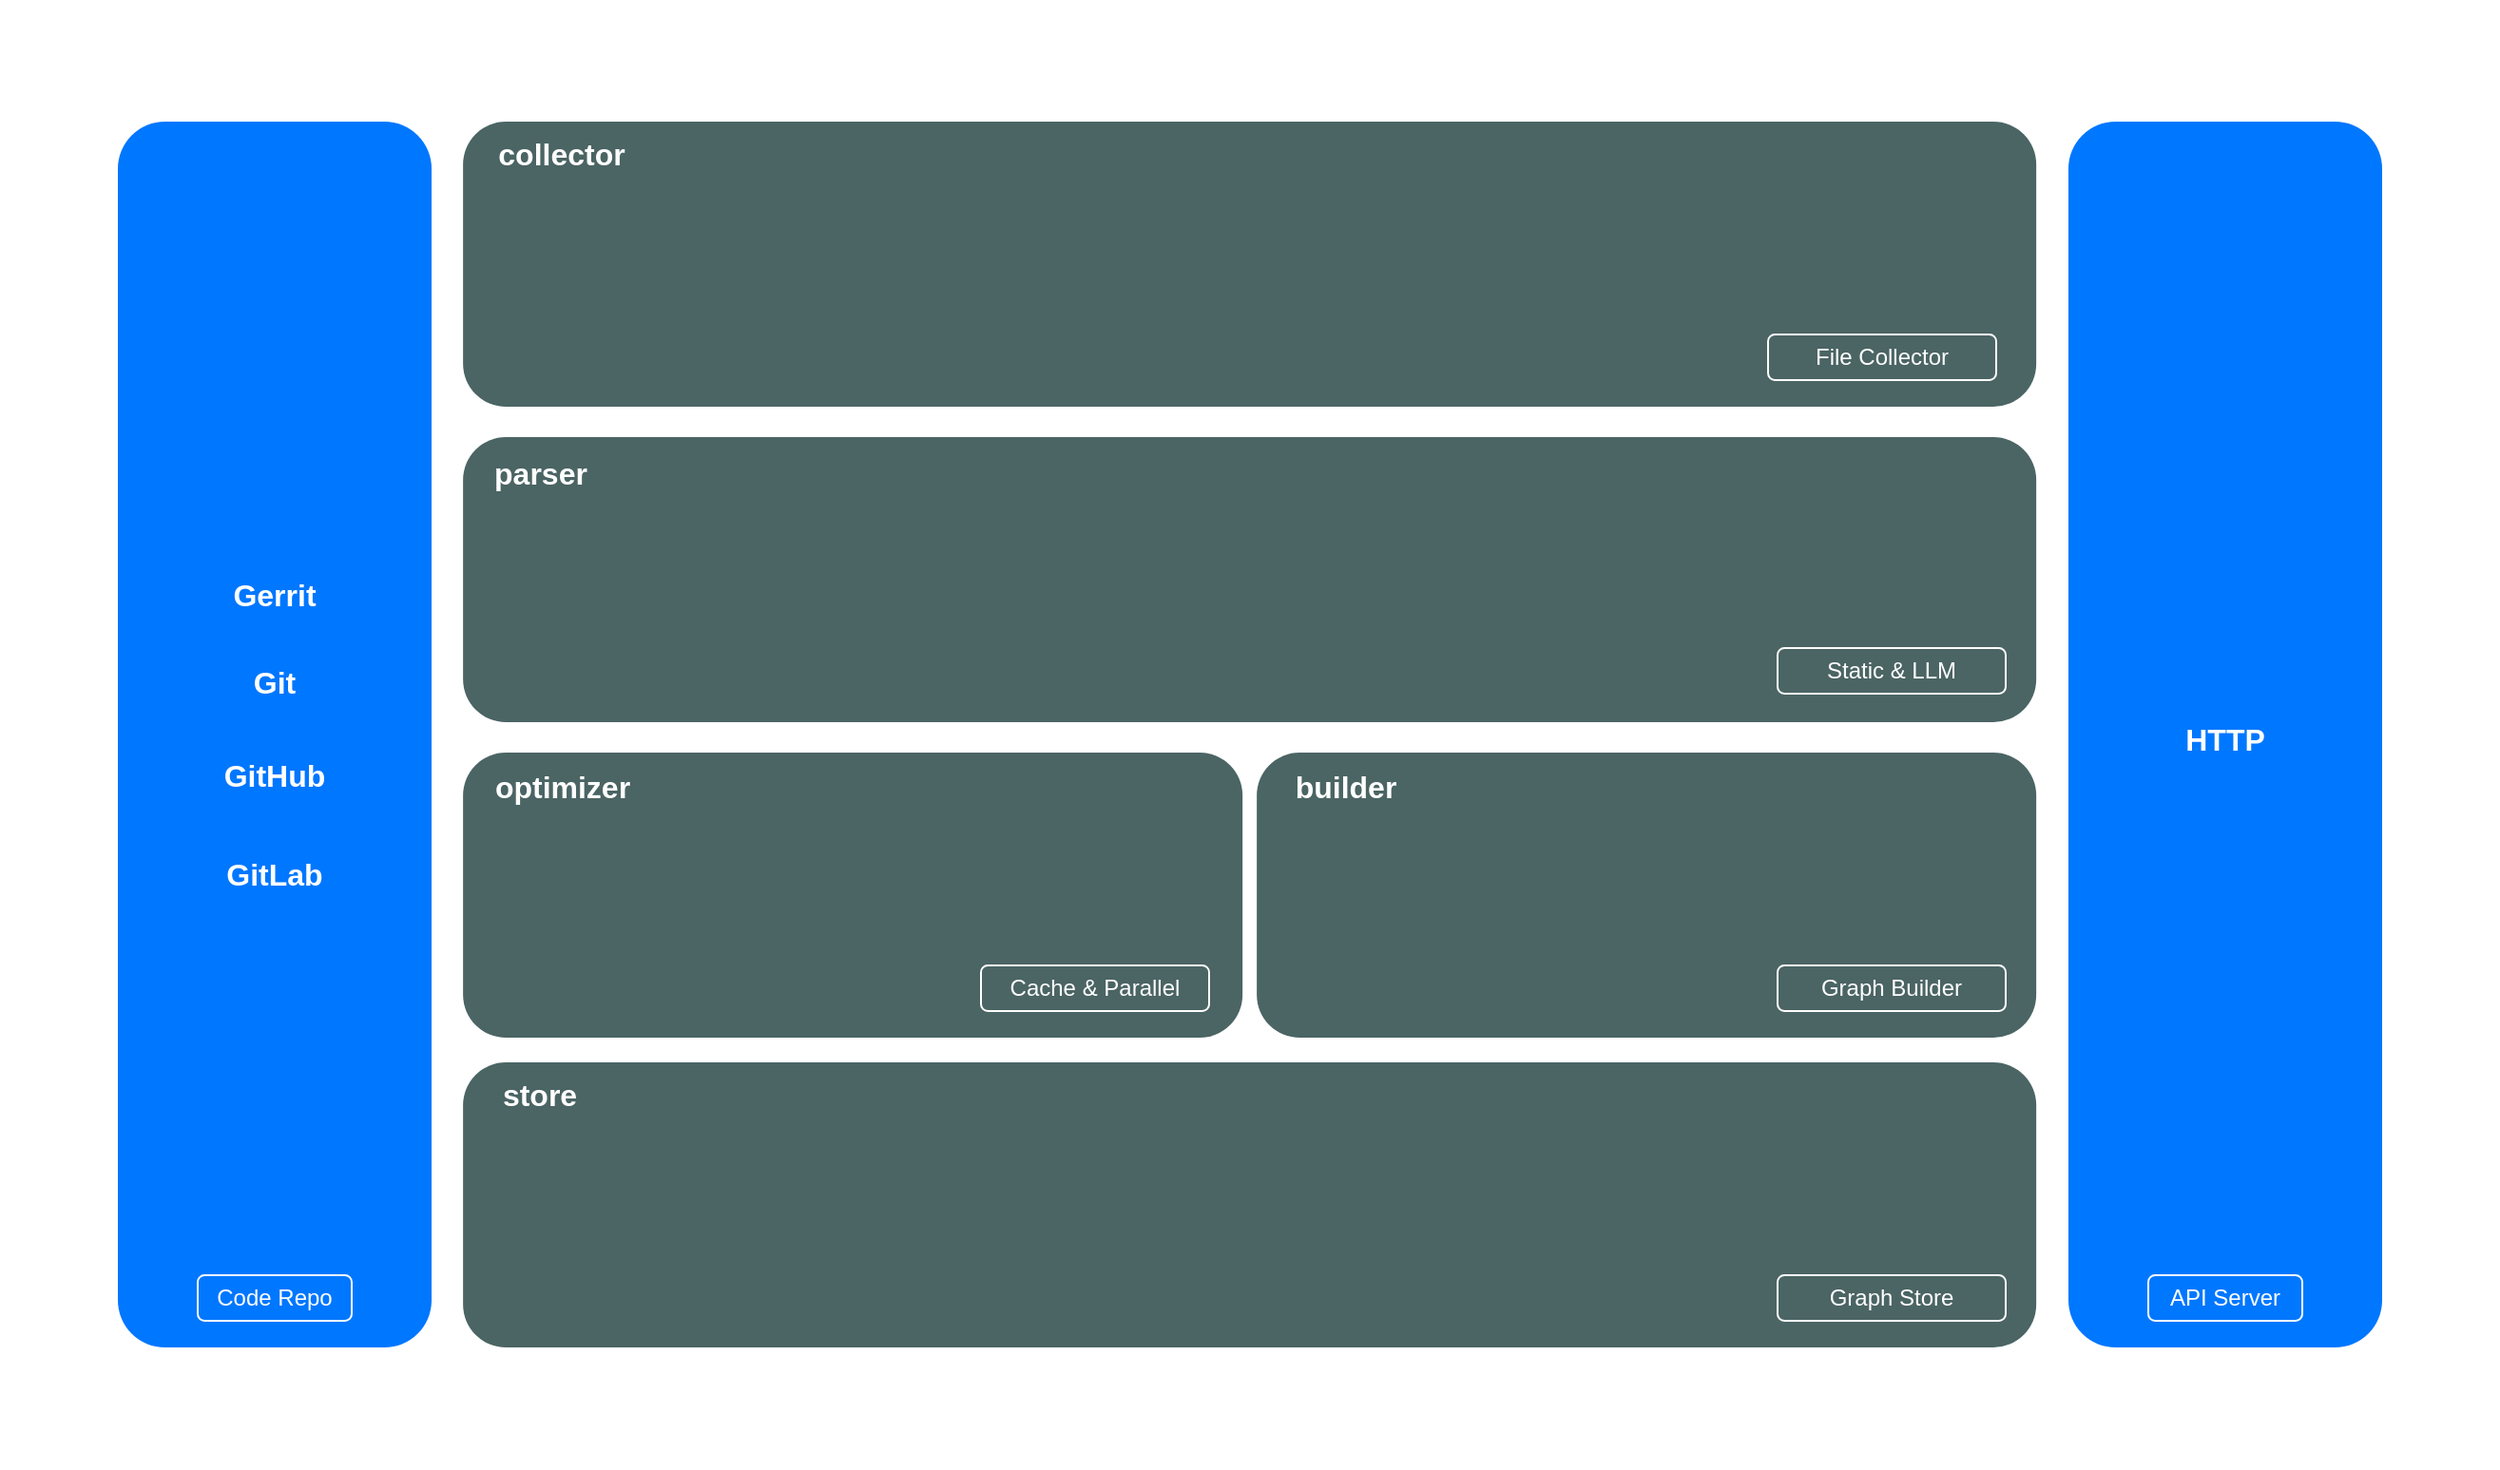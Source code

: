 <mxfile scale="2" border="0">
    <diagram id="8_WlqVr0ZAdrVBBNUXE_" name="Page-1">
        <mxGraphModel dx="1226" dy="2496" grid="0" gridSize="10" guides="1" tooltips="1" connect="1" arrows="1" fold="1" page="1" pageScale="1" pageWidth="827" pageHeight="1169" math="0" shadow="0">
            <root>
                <mxCell id="0"/>
                <mxCell id="1" parent="0"/>
                <mxCell id="37" value="" style="rounded=0;whiteSpace=wrap;html=1;fillColor=#FFFFFF;strokeColor=none;" parent="1" vertex="1">
                    <mxGeometry x="251.82" y="82.94" width="1313" height="771.12" as="geometry"/>
                </mxCell>
                <mxCell id="2" value="" style="rounded=1;whiteSpace=wrap;html=1;fillColor=#4B6464;strokeColor=none;" parent="1" vertex="1">
                    <mxGeometry x="912.07" y="478" width="410" height="150" as="geometry"/>
                </mxCell>
                <mxCell id="4" value="&lt;b&gt;builder&lt;/b&gt;" style="text;html=1;strokeColor=none;fillColor=none;align=center;verticalAlign=middle;whiteSpace=wrap;rounded=0;fontSize=16;fontColor=#FFFFFF;" parent="1" vertex="1">
                    <mxGeometry x="912.07" y="481" width="93.87" height="30" as="geometry"/>
                </mxCell>
                <mxCell id="5" value="Graph Builder" style="text;html=1;strokeColor=#FFFFFF;fillColor=none;align=center;verticalAlign=middle;whiteSpace=wrap;rounded=1;fontStyle=0;fontColor=#FFFFFF;" parent="1" vertex="1">
                    <mxGeometry x="1186" y="590" width="120" height="24" as="geometry"/>
                </mxCell>
                <mxCell id="25" value="" style="rounded=1;whiteSpace=wrap;html=1;fillColor=#4B6464;strokeColor=none;" parent="1" vertex="1">
                    <mxGeometry x="494.57" y="146" width="827.5" height="150" as="geometry"/>
                </mxCell>
                <mxCell id="26" value="&lt;b style=&quot;font-size: 16px;&quot;&gt;collector&lt;/b&gt;" style="text;html=1;strokeColor=none;fillColor=none;align=center;verticalAlign=middle;whiteSpace=wrap;rounded=0;fontSize=16;fontColor=#FFFFFF;" parent="1" vertex="1">
                    <mxGeometry x="505.63" y="148" width="81.49" height="30" as="geometry"/>
                </mxCell>
                <mxCell id="27" value="&lt;span&gt;File Collector&lt;/span&gt;" style="text;html=1;strokeColor=#FFFFFF;fillColor=none;align=center;verticalAlign=middle;whiteSpace=wrap;rounded=1;fontStyle=0;fontColor=#FFFFFF;" parent="1" vertex="1">
                    <mxGeometry x="1181.0" y="258" width="120" height="24" as="geometry"/>
                </mxCell>
                <mxCell id="35" value="" style="rounded=1;whiteSpace=wrap;html=1;fillColor=#4B6464;strokeColor=none;" parent="1" vertex="1">
                    <mxGeometry x="494.57" y="478" width="410" height="150" as="geometry"/>
                </mxCell>
                <mxCell id="36" value="&lt;b&gt;optimizer&lt;/b&gt;" style="text;html=1;strokeColor=none;fillColor=none;align=center;verticalAlign=middle;whiteSpace=wrap;rounded=0;fontSize=16;fontColor=#FFFFFF;" parent="1" vertex="1">
                    <mxGeometry x="494.57" y="481" width="103.62" height="30" as="geometry"/>
                </mxCell>
                <mxCell id="IC8TDmNk0UQz4hlquqU3-55" value="Cache &amp;amp; Parallel" style="text;html=1;strokeColor=#FFFFFF;fillColor=none;align=center;verticalAlign=middle;whiteSpace=wrap;rounded=1;fontStyle=0;fontColor=#FFFFFF;" parent="1" vertex="1">
                    <mxGeometry x="767" y="590" width="120" height="24" as="geometry"/>
                </mxCell>
                <mxCell id="38" value="" style="rounded=1;whiteSpace=wrap;html=1;fillColor=#0077FF;strokeColor=none;" parent="1" vertex="1">
                    <mxGeometry x="313" y="146" width="165" height="645" as="geometry"/>
                </mxCell>
                <mxCell id="39" value="Code Repo" style="text;html=1;strokeColor=#FFFFFF;fillColor=none;align=center;verticalAlign=middle;whiteSpace=wrap;rounded=1;fontStyle=0;fontColor=#FFFFFF;" parent="1" vertex="1">
                    <mxGeometry x="355" y="753" width="81" height="24" as="geometry"/>
                </mxCell>
                <mxCell id="40" value="&lt;b&gt;GitHub&lt;/b&gt;" style="text;html=1;strokeColor=none;fillColor=none;align=center;verticalAlign=middle;whiteSpace=wrap;rounded=0;fontSize=16;fontColor=#FFFFFF;" parent="1" vertex="1">
                    <mxGeometry x="350" y="474.88" width="91" height="30" as="geometry"/>
                </mxCell>
                <mxCell id="41" value="&lt;b&gt;GitLab&lt;/b&gt;" style="text;html=1;strokeColor=none;fillColor=none;align=center;verticalAlign=middle;whiteSpace=wrap;rounded=0;fontSize=16;fontColor=#FFFFFF;" parent="1" vertex="1">
                    <mxGeometry x="350" y="526.88" width="91" height="30" as="geometry"/>
                </mxCell>
                <mxCell id="42" value="&lt;b&gt;Git&lt;/b&gt;" style="text;html=1;strokeColor=none;fillColor=none;align=center;verticalAlign=middle;whiteSpace=wrap;rounded=0;fontSize=16;fontColor=#FFFFFF;" parent="1" vertex="1">
                    <mxGeometry x="350" y="425.88" width="91" height="30" as="geometry"/>
                </mxCell>
                <mxCell id="45" value="&lt;b&gt;Gerrit&lt;/b&gt;" style="text;html=1;strokeColor=none;fillColor=none;align=center;verticalAlign=middle;whiteSpace=wrap;rounded=0;fontSize=16;fontColor=#FFFFFF;" parent="1" vertex="1">
                    <mxGeometry x="350" y="380.13" width="91" height="30" as="geometry"/>
                </mxCell>
                <mxCell id="68" value="" style="rounded=1;whiteSpace=wrap;html=1;fillColor=#4B6464;strokeColor=none;" parent="1" vertex="1">
                    <mxGeometry x="494.57" y="641" width="827.5" height="150" as="geometry"/>
                </mxCell>
                <mxCell id="69" value="&lt;b&gt;store&lt;/b&gt;" style="text;html=1;strokeColor=none;fillColor=none;align=center;verticalAlign=middle;whiteSpace=wrap;rounded=0;fontSize=16;fontColor=#FFFFFF;" parent="1" vertex="1">
                    <mxGeometry x="505.63" y="643" width="58.37" height="30" as="geometry"/>
                </mxCell>
                <mxCell id="70" value="&lt;span&gt;Graph Store&lt;/span&gt;" style="text;html=1;strokeColor=#FFFFFF;fillColor=none;align=center;verticalAlign=middle;whiteSpace=wrap;rounded=1;fontStyle=0;fontColor=#FFFFFF;" parent="1" vertex="1">
                    <mxGeometry x="1186" y="753" width="120" height="24" as="geometry"/>
                </mxCell>
                <mxCell id="72" value="" style="rounded=1;whiteSpace=wrap;html=1;fillColor=#4B6464;strokeColor=none;" parent="1" vertex="1">
                    <mxGeometry x="494.57" y="312" width="827.5" height="150" as="geometry"/>
                </mxCell>
                <mxCell id="73" value="&lt;b style=&quot;font-size: 16px;&quot;&gt;parser&lt;/b&gt;" style="text;html=1;strokeColor=none;fillColor=none;align=center;verticalAlign=middle;whiteSpace=wrap;rounded=0;fontSize=16;fontColor=#FFFFFF;" parent="1" vertex="1">
                    <mxGeometry x="494.57" y="316" width="81.49" height="30" as="geometry"/>
                </mxCell>
                <mxCell id="74" value="&lt;span&gt;Static &amp;amp; LLM&lt;/span&gt;" style="text;html=1;strokeColor=#FFFFFF;fillColor=none;align=center;verticalAlign=middle;whiteSpace=wrap;rounded=1;fontStyle=0;fontColor=#FFFFFF;" parent="1" vertex="1">
                    <mxGeometry x="1186.0" y="423" width="120" height="24" as="geometry"/>
                </mxCell>
                <mxCell id="75" value="" style="rounded=1;whiteSpace=wrap;html=1;fillColor=#0077FF;strokeColor=none;" parent="1" vertex="1">
                    <mxGeometry x="1339" y="146" width="165" height="645" as="geometry"/>
                </mxCell>
                <mxCell id="76" value="API Server" style="text;html=1;strokeColor=#FFFFFF;fillColor=none;align=center;verticalAlign=middle;whiteSpace=wrap;rounded=1;fontStyle=0;fontColor=#FFFFFF;" parent="1" vertex="1">
                    <mxGeometry x="1381" y="753" width="81" height="24" as="geometry"/>
                </mxCell>
                <mxCell id="67" value="&lt;b&gt;HTTP&lt;/b&gt;" style="text;html=1;strokeColor=none;fillColor=none;align=center;verticalAlign=middle;whiteSpace=wrap;rounded=0;fontSize=16;fontColor=#FFFFFF;" parent="1" vertex="1">
                    <mxGeometry x="1376" y="455.88" width="91" height="30" as="geometry"/>
                </mxCell>
            </root>
        </mxGraphModel>
    </diagram>
</mxfile>